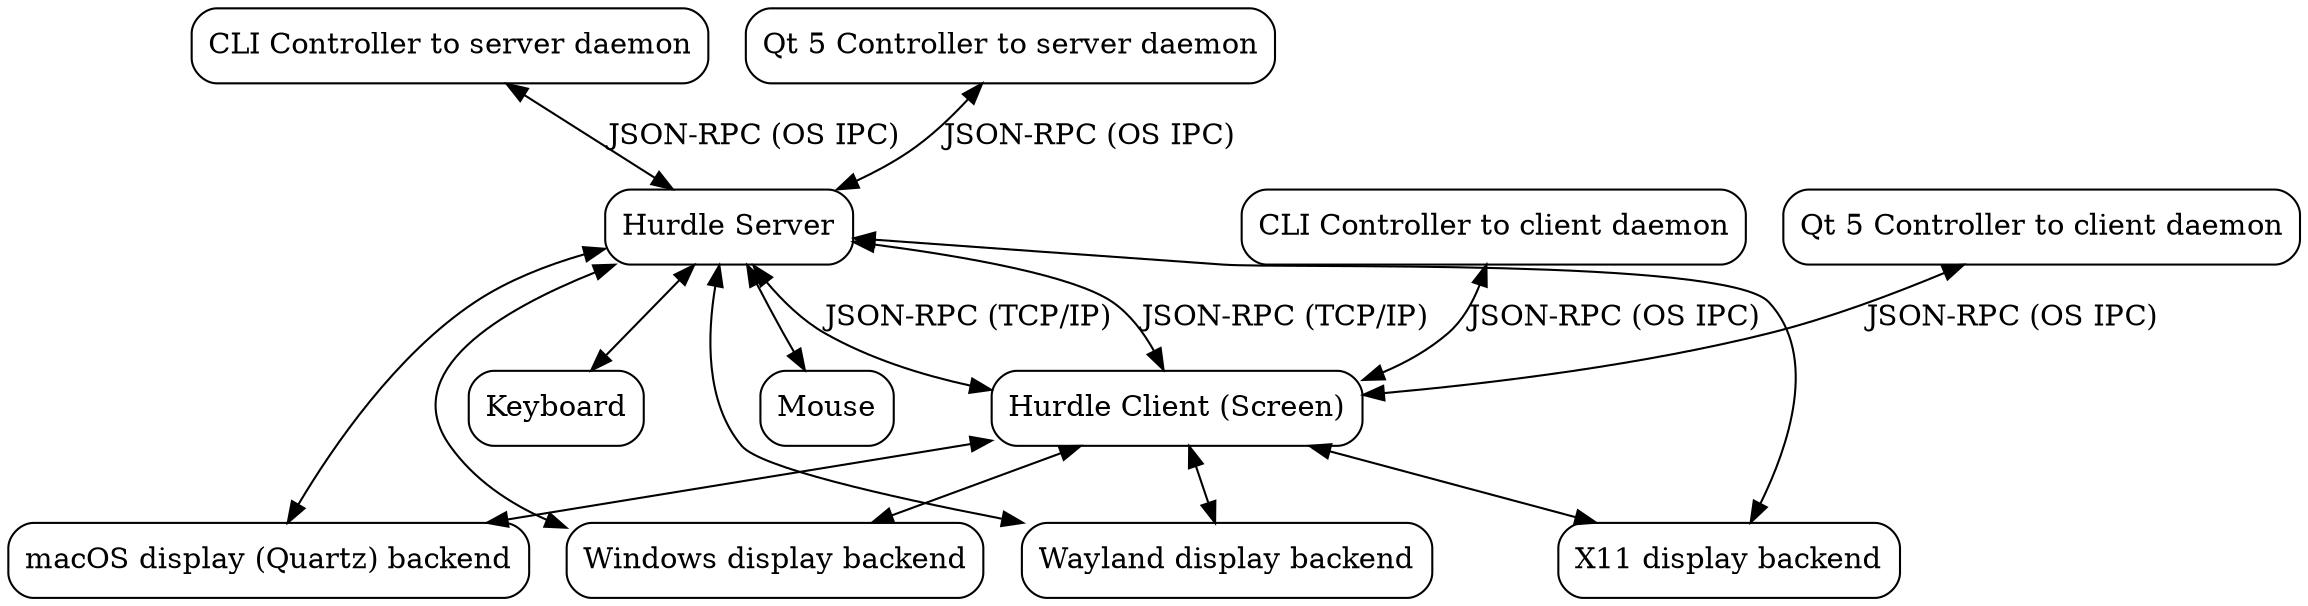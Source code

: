 digraph coresubsys {
    node[shape=box, style=rounded];

    keyboard [label="Keyboard"];
    mouse [label="Mouse"];

    client [label="Hurdle Client (Screen)"];
    server [label="Hurdle Server"];

    contr_cli_srv [label="CLI Controller to server daemon", dir=both];
    contr_qt5_srv [label="Qt 5 Controller to server daemon", dir=both];

    contr_cli_client [label="CLI Controller to client daemon", dir=both];
    contr_qt5_client [label="Qt 5 Controller to client daemon", dir=both];

    wayland [label="Wayland display backend"];
    macos [label="macOS display (Quartz) backend"];
    x11 [label="X11 display backend"];
    windows [label="Windows display backend"];

    contr_qt5_client->client [label="JSON-RPC (OS IPC)", dir=both];
    contr_cli_client->client [label="JSON-RPC (OS IPC)", dir=both];

    contr_cli_srv->server [label="JSON-RPC (OS IPC)", dir=both];
    contr_qt5_srv->server [label="JSON-RPC (OS IPC)", dir=both];

    client->{wayland,x11,macos,windows} [dir=both];
    server->{wayland,x11,macos,windows} [dir=both];

    client->server [label="JSON-RPC (TCP/IP)", dir=both];
    server->client [label="JSON-RPC (TCP/IP)", dir=both];

    server->keyboard [dir=both];
    server->mouse [dir=both];
}
